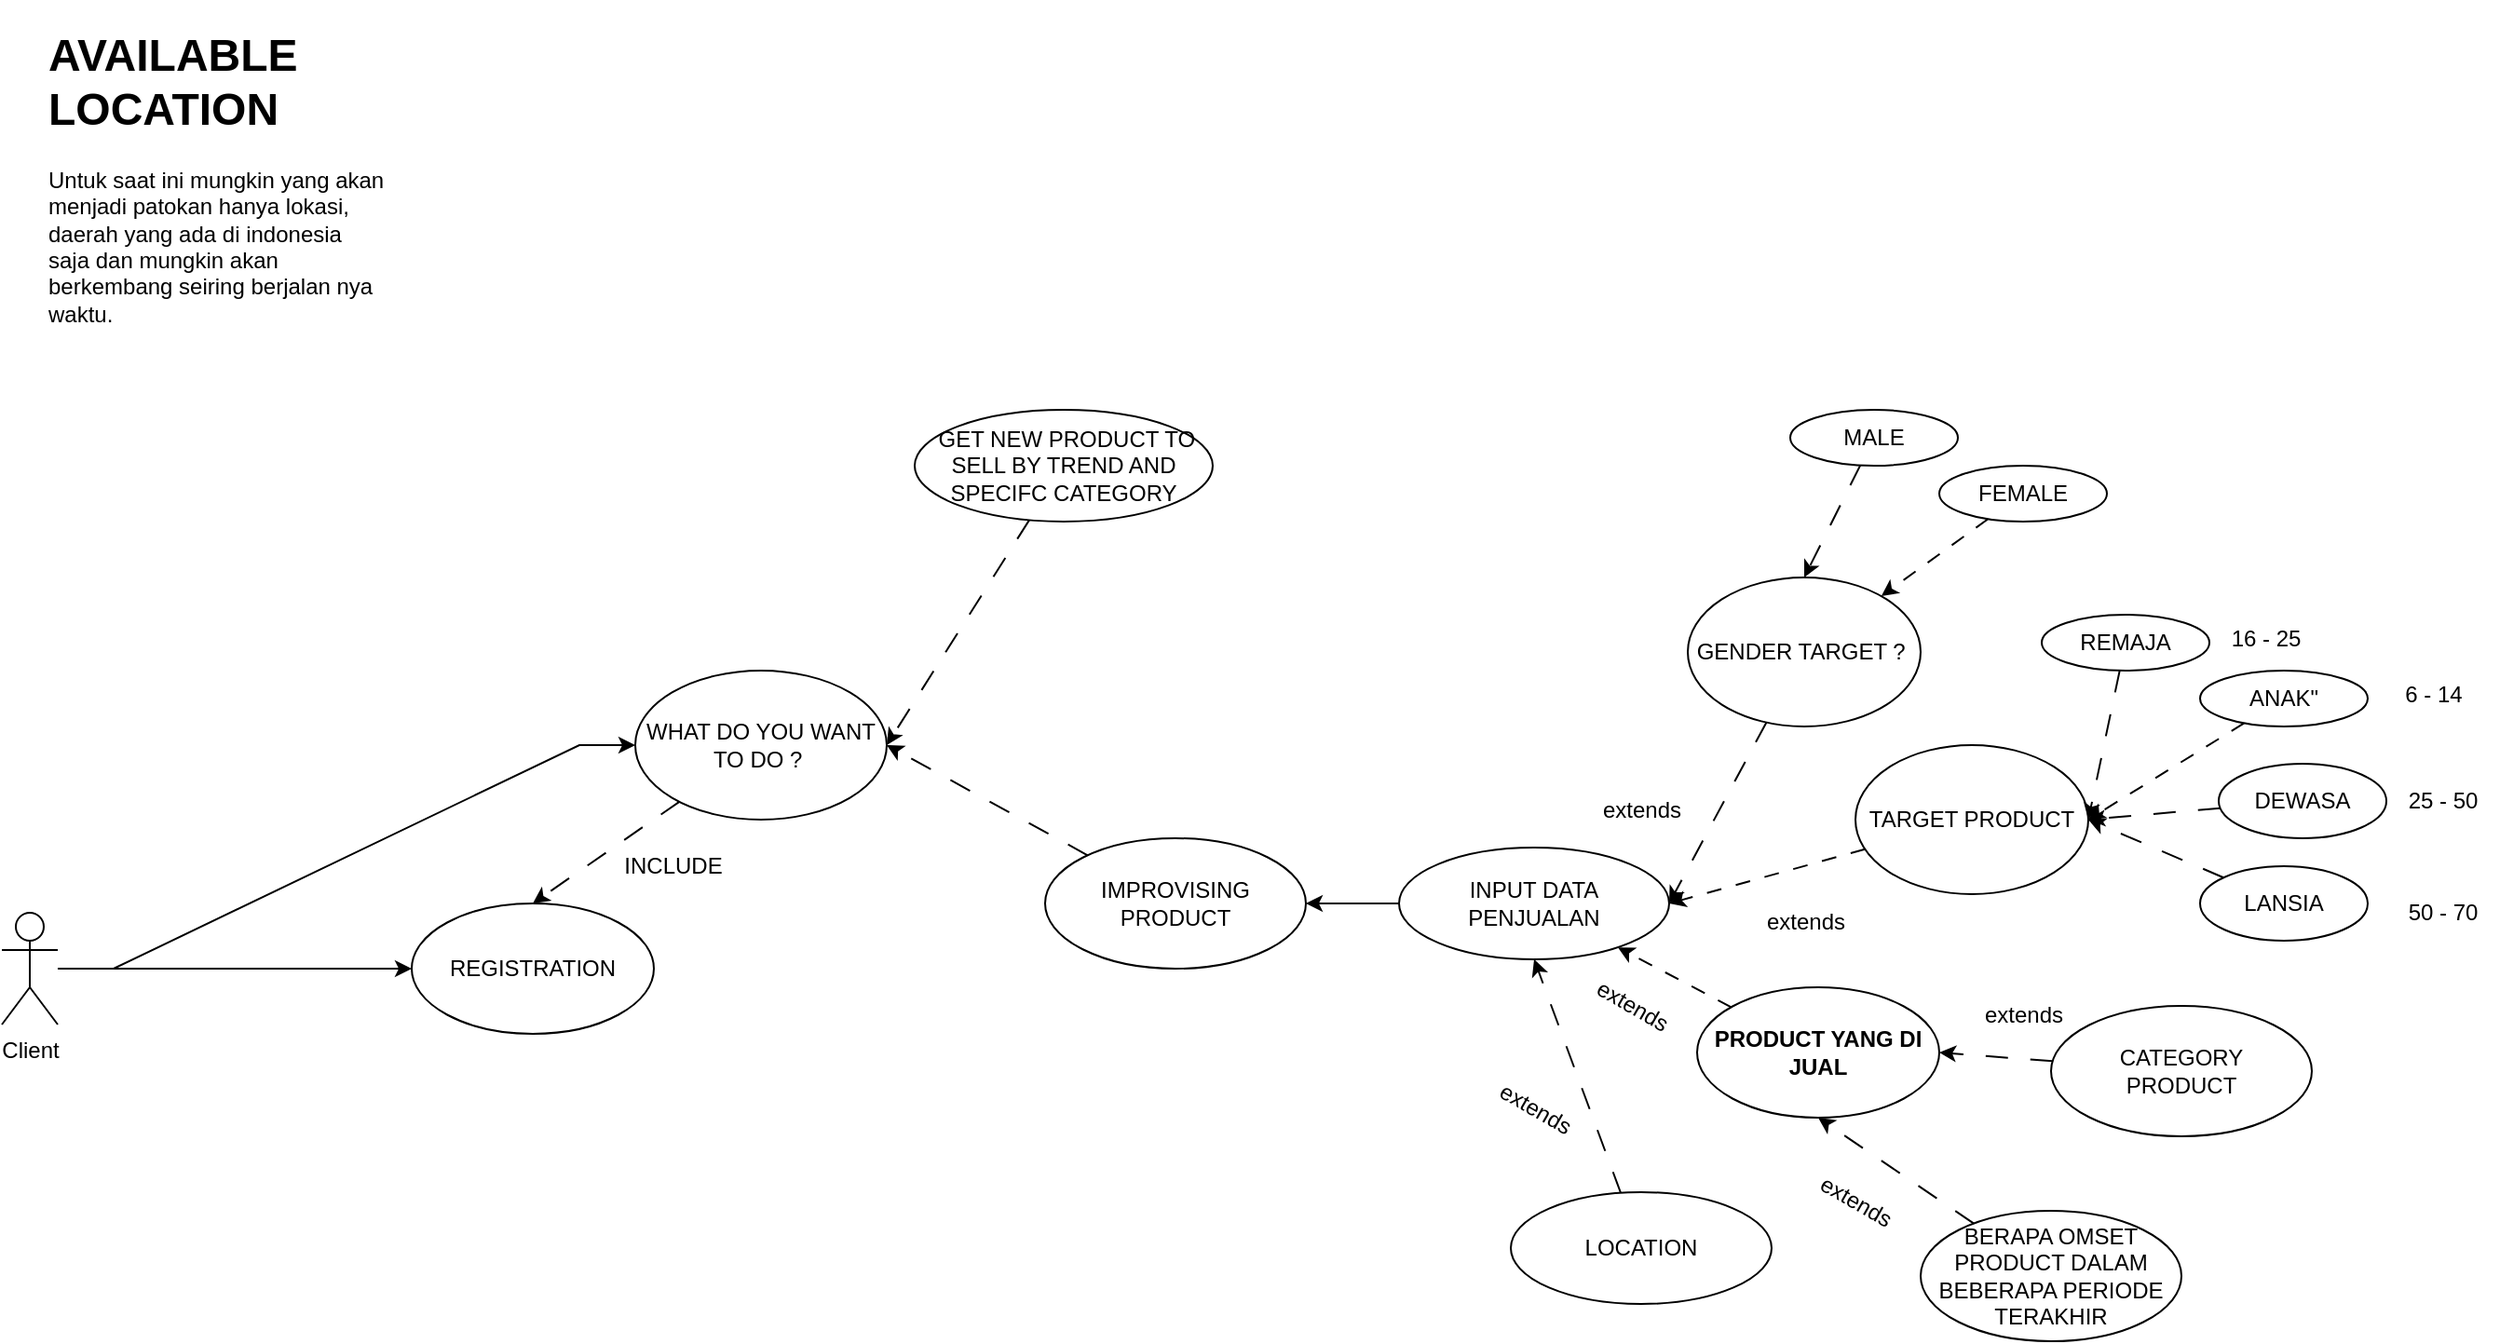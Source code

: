 <mxfile version="22.1.11" type="github">
  <diagram name="Page-1" id="ad3FV6mNwFpVg3R0Jud6">
    <mxGraphModel dx="1050" dy="1695" grid="1" gridSize="10" guides="1" tooltips="1" connect="1" arrows="1" fold="1" page="1" pageScale="1" pageWidth="850" pageHeight="1100" math="0" shadow="0">
      <root>
        <mxCell id="0" />
        <mxCell id="1" parent="0" />
        <mxCell id="M54d7UVdhKXqJrEmNsze-3" style="edgeStyle=orthogonalEdgeStyle;rounded=0;orthogonalLoop=1;jettySize=auto;html=1;entryX=0;entryY=0.5;entryDx=0;entryDy=0;" edge="1" parent="1" source="M54d7UVdhKXqJrEmNsze-1" target="M54d7UVdhKXqJrEmNsze-2">
          <mxGeometry relative="1" as="geometry" />
        </mxCell>
        <mxCell id="M54d7UVdhKXqJrEmNsze-29" style="rounded=0;orthogonalLoop=1;jettySize=auto;html=1;entryX=0;entryY=0.5;entryDx=0;entryDy=0;edgeStyle=entityRelationEdgeStyle;" edge="1" parent="1" source="M54d7UVdhKXqJrEmNsze-1" target="M54d7UVdhKXqJrEmNsze-27">
          <mxGeometry relative="1" as="geometry" />
        </mxCell>
        <mxCell id="M54d7UVdhKXqJrEmNsze-1" value="Client" style="shape=umlActor;verticalLabelPosition=bottom;verticalAlign=top;html=1;outlineConnect=0;" vertex="1" parent="1">
          <mxGeometry x="130" y="240" width="30" height="60" as="geometry" />
        </mxCell>
        <mxCell id="M54d7UVdhKXqJrEmNsze-2" value="REGISTRATION" style="ellipse;whiteSpace=wrap;html=1;" vertex="1" parent="1">
          <mxGeometry x="350" y="235" width="130" height="70" as="geometry" />
        </mxCell>
        <mxCell id="M54d7UVdhKXqJrEmNsze-38" value="" style="edgeStyle=orthogonalEdgeStyle;rounded=0;orthogonalLoop=1;jettySize=auto;html=1;" edge="1" parent="1" source="M54d7UVdhKXqJrEmNsze-6" target="M54d7UVdhKXqJrEmNsze-30">
          <mxGeometry relative="1" as="geometry" />
        </mxCell>
        <mxCell id="M54d7UVdhKXqJrEmNsze-6" value="INPUT DATA &lt;br&gt;PENJUALAN" style="ellipse;whiteSpace=wrap;html=1;" vertex="1" parent="1">
          <mxGeometry x="880" y="205" width="145" height="60" as="geometry" />
        </mxCell>
        <mxCell id="M54d7UVdhKXqJrEmNsze-26" style="rounded=0;orthogonalLoop=1;jettySize=auto;html=1;dashed=1;dashPattern=8 8;" edge="1" parent="1" source="M54d7UVdhKXqJrEmNsze-10" target="M54d7UVdhKXqJrEmNsze-6">
          <mxGeometry relative="1" as="geometry" />
        </mxCell>
        <mxCell id="M54d7UVdhKXqJrEmNsze-10" value="&lt;b&gt;PRODUCT YANG DI JUAL&lt;/b&gt;" style="ellipse;whiteSpace=wrap;html=1;" vertex="1" parent="1">
          <mxGeometry x="1040" y="280" width="130" height="70" as="geometry" />
        </mxCell>
        <mxCell id="M54d7UVdhKXqJrEmNsze-15" value="extends" style="text;html=1;align=center;verticalAlign=middle;resizable=0;points=[];autosize=1;strokeColor=none;fillColor=none;rotation=0;" vertex="1" parent="1">
          <mxGeometry x="1180" y="280" width="70" height="30" as="geometry" />
        </mxCell>
        <mxCell id="M54d7UVdhKXqJrEmNsze-21" value="&lt;h1&gt;AVAILABLE LOCATION&lt;/h1&gt;&lt;p&gt;Untuk saat ini mungkin yang akan menjadi patokan hanya lokasi, daerah yang ada di indonesia saja dan mungkin akan berkembang seiring berjalan nya waktu.&lt;/p&gt;" style="text;html=1;strokeColor=none;fillColor=none;spacing=5;spacingTop=-20;whiteSpace=wrap;overflow=hidden;rounded=0;" vertex="1" parent="1">
          <mxGeometry x="150" y="-240" width="190" height="180" as="geometry" />
        </mxCell>
        <mxCell id="M54d7UVdhKXqJrEmNsze-25" style="rounded=0;orthogonalLoop=1;jettySize=auto;html=1;dashed=1;dashPattern=12 12;entryX=1;entryY=0.5;entryDx=0;entryDy=0;" edge="1" parent="1" source="M54d7UVdhKXqJrEmNsze-24" target="M54d7UVdhKXqJrEmNsze-10">
          <mxGeometry relative="1" as="geometry" />
        </mxCell>
        <mxCell id="M54d7UVdhKXqJrEmNsze-24" value="CATEGORY &lt;br&gt;PRODUCT" style="ellipse;whiteSpace=wrap;html=1;" vertex="1" parent="1">
          <mxGeometry x="1230" y="290" width="140" height="70" as="geometry" />
        </mxCell>
        <mxCell id="M54d7UVdhKXqJrEmNsze-33" style="rounded=0;orthogonalLoop=1;jettySize=auto;html=1;entryX=0.5;entryY=0;entryDx=0;entryDy=0;dashed=1;dashPattern=12 12;" edge="1" parent="1" source="M54d7UVdhKXqJrEmNsze-27" target="M54d7UVdhKXqJrEmNsze-2">
          <mxGeometry relative="1" as="geometry" />
        </mxCell>
        <mxCell id="M54d7UVdhKXqJrEmNsze-27" value="WHAT DO YOU WANT TO DO ?&amp;nbsp;" style="ellipse;whiteSpace=wrap;html=1;" vertex="1" parent="1">
          <mxGeometry x="470" y="110" width="135" height="80" as="geometry" />
        </mxCell>
        <mxCell id="M54d7UVdhKXqJrEmNsze-32" style="rounded=0;orthogonalLoop=1;jettySize=auto;html=1;entryX=1;entryY=0.5;entryDx=0;entryDy=0;dashed=1;dashPattern=12 12;" edge="1" parent="1" source="M54d7UVdhKXqJrEmNsze-30" target="M54d7UVdhKXqJrEmNsze-27">
          <mxGeometry relative="1" as="geometry" />
        </mxCell>
        <mxCell id="M54d7UVdhKXqJrEmNsze-30" value="IMPROVISING PRODUCT" style="ellipse;whiteSpace=wrap;html=1;" vertex="1" parent="1">
          <mxGeometry x="690" y="200" width="140" height="70" as="geometry" />
        </mxCell>
        <mxCell id="M54d7UVdhKXqJrEmNsze-34" value="INCLUDE" style="text;html=1;align=center;verticalAlign=middle;resizable=0;points=[];autosize=1;strokeColor=none;fillColor=none;" vertex="1" parent="1">
          <mxGeometry x="450" y="200" width="80" height="30" as="geometry" />
        </mxCell>
        <mxCell id="M54d7UVdhKXqJrEmNsze-36" style="rounded=0;orthogonalLoop=1;jettySize=auto;html=1;entryX=1;entryY=0.5;entryDx=0;entryDy=0;dashed=1;dashPattern=12 12;" edge="1" parent="1" source="M54d7UVdhKXqJrEmNsze-35" target="M54d7UVdhKXqJrEmNsze-27">
          <mxGeometry relative="1" as="geometry" />
        </mxCell>
        <mxCell id="M54d7UVdhKXqJrEmNsze-35" value="&amp;nbsp;GET NEW PRODUCT TO SELL BY TREND AND SPECIFC CATEGORY" style="ellipse;whiteSpace=wrap;html=1;" vertex="1" parent="1">
          <mxGeometry x="620" y="-30" width="160" height="60" as="geometry" />
        </mxCell>
        <mxCell id="M54d7UVdhKXqJrEmNsze-39" value="extends" style="text;html=1;align=center;verticalAlign=middle;resizable=0;points=[];autosize=1;strokeColor=none;fillColor=none;rotation=30;" vertex="1" parent="1">
          <mxGeometry x="970" y="275" width="70" height="30" as="geometry" />
        </mxCell>
        <mxCell id="M54d7UVdhKXqJrEmNsze-41" style="rounded=0;orthogonalLoop=1;jettySize=auto;html=1;entryX=0.5;entryY=1;entryDx=0;entryDy=0;dashed=1;dashPattern=12 12;" edge="1" parent="1" source="M54d7UVdhKXqJrEmNsze-40" target="M54d7UVdhKXqJrEmNsze-10">
          <mxGeometry relative="1" as="geometry" />
        </mxCell>
        <mxCell id="M54d7UVdhKXqJrEmNsze-40" value="BERAPA OMSET PRODUCT DALAM BEBERAPA PERIODE TERAKHIR" style="ellipse;whiteSpace=wrap;html=1;" vertex="1" parent="1">
          <mxGeometry x="1160" y="400" width="140" height="70" as="geometry" />
        </mxCell>
        <mxCell id="M54d7UVdhKXqJrEmNsze-42" value="extends" style="text;html=1;align=center;verticalAlign=middle;resizable=0;points=[];autosize=1;strokeColor=none;fillColor=none;rotation=30;" vertex="1" parent="1">
          <mxGeometry x="1090" y="380" width="70" height="30" as="geometry" />
        </mxCell>
        <mxCell id="M54d7UVdhKXqJrEmNsze-46" style="rounded=0;orthogonalLoop=1;jettySize=auto;html=1;entryX=1;entryY=0.5;entryDx=0;entryDy=0;dashed=1;dashPattern=8 8;" edge="1" parent="1" source="M54d7UVdhKXqJrEmNsze-44" target="M54d7UVdhKXqJrEmNsze-6">
          <mxGeometry relative="1" as="geometry" />
        </mxCell>
        <mxCell id="M54d7UVdhKXqJrEmNsze-44" value="TARGET PRODUCT" style="ellipse;whiteSpace=wrap;html=1;" vertex="1" parent="1">
          <mxGeometry x="1125" y="150" width="125" height="80" as="geometry" />
        </mxCell>
        <mxCell id="M54d7UVdhKXqJrEmNsze-49" style="rounded=0;orthogonalLoop=1;jettySize=auto;html=1;entryX=1;entryY=0.5;entryDx=0;entryDy=0;dashed=1;dashPattern=8 8;" edge="1" parent="1" source="M54d7UVdhKXqJrEmNsze-48" target="M54d7UVdhKXqJrEmNsze-44">
          <mxGeometry relative="1" as="geometry" />
        </mxCell>
        <mxCell id="M54d7UVdhKXqJrEmNsze-48" value="ANAK&quot;" style="ellipse;whiteSpace=wrap;html=1;" vertex="1" parent="1">
          <mxGeometry x="1310" y="110" width="90" height="30" as="geometry" />
        </mxCell>
        <mxCell id="M54d7UVdhKXqJrEmNsze-51" style="rounded=0;orthogonalLoop=1;jettySize=auto;html=1;entryX=1;entryY=0.5;entryDx=0;entryDy=0;dashed=1;dashPattern=12 12;" edge="1" parent="1" source="M54d7UVdhKXqJrEmNsze-50" target="M54d7UVdhKXqJrEmNsze-44">
          <mxGeometry relative="1" as="geometry" />
        </mxCell>
        <mxCell id="M54d7UVdhKXqJrEmNsze-50" value="DEWASA" style="ellipse;whiteSpace=wrap;html=1;" vertex="1" parent="1">
          <mxGeometry x="1320" y="160" width="90" height="40" as="geometry" />
        </mxCell>
        <mxCell id="M54d7UVdhKXqJrEmNsze-53" style="rounded=0;orthogonalLoop=1;jettySize=auto;html=1;entryX=1;entryY=0.5;entryDx=0;entryDy=0;dashed=1;dashPattern=12 12;" edge="1" parent="1" source="M54d7UVdhKXqJrEmNsze-52" target="M54d7UVdhKXqJrEmNsze-44">
          <mxGeometry relative="1" as="geometry" />
        </mxCell>
        <mxCell id="M54d7UVdhKXqJrEmNsze-52" value="LANSIA" style="ellipse;whiteSpace=wrap;html=1;" vertex="1" parent="1">
          <mxGeometry x="1310" y="215" width="90" height="40" as="geometry" />
        </mxCell>
        <mxCell id="M54d7UVdhKXqJrEmNsze-54" value="6 - 14" style="text;html=1;align=center;verticalAlign=middle;resizable=0;points=[];autosize=1;strokeColor=none;fillColor=none;" vertex="1" parent="1">
          <mxGeometry x="1410" y="108" width="50" height="30" as="geometry" />
        </mxCell>
        <mxCell id="M54d7UVdhKXqJrEmNsze-55" value="25 - 50" style="text;html=1;align=center;verticalAlign=middle;resizable=0;points=[];autosize=1;strokeColor=none;fillColor=none;" vertex="1" parent="1">
          <mxGeometry x="1410" y="165" width="60" height="30" as="geometry" />
        </mxCell>
        <mxCell id="M54d7UVdhKXqJrEmNsze-56" value="50 - 70" style="text;html=1;align=center;verticalAlign=middle;resizable=0;points=[];autosize=1;strokeColor=none;fillColor=none;" vertex="1" parent="1">
          <mxGeometry x="1410" y="225" width="60" height="30" as="geometry" />
        </mxCell>
        <mxCell id="M54d7UVdhKXqJrEmNsze-58" style="rounded=0;orthogonalLoop=1;jettySize=auto;html=1;entryX=1;entryY=0.5;entryDx=0;entryDy=0;dashed=1;dashPattern=12 12;" edge="1" parent="1" source="M54d7UVdhKXqJrEmNsze-57" target="M54d7UVdhKXqJrEmNsze-44">
          <mxGeometry relative="1" as="geometry" />
        </mxCell>
        <mxCell id="M54d7UVdhKXqJrEmNsze-57" value="REMAJA" style="ellipse;whiteSpace=wrap;html=1;" vertex="1" parent="1">
          <mxGeometry x="1225" y="80" width="90" height="30" as="geometry" />
        </mxCell>
        <mxCell id="M54d7UVdhKXqJrEmNsze-60" value="16 - 25" style="text;html=1;align=center;verticalAlign=middle;resizable=0;points=[];autosize=1;strokeColor=none;fillColor=none;" vertex="1" parent="1">
          <mxGeometry x="1315" y="78" width="60" height="30" as="geometry" />
        </mxCell>
        <mxCell id="M54d7UVdhKXqJrEmNsze-62" style="rounded=0;orthogonalLoop=1;jettySize=auto;html=1;entryX=1;entryY=0.5;entryDx=0;entryDy=0;dashed=1;dashPattern=12 12;" edge="1" parent="1" source="M54d7UVdhKXqJrEmNsze-61" target="M54d7UVdhKXqJrEmNsze-6">
          <mxGeometry relative="1" as="geometry" />
        </mxCell>
        <mxCell id="M54d7UVdhKXqJrEmNsze-61" value="GENDER TARGET ?&amp;nbsp;" style="ellipse;whiteSpace=wrap;html=1;" vertex="1" parent="1">
          <mxGeometry x="1035" y="60" width="125" height="80" as="geometry" />
        </mxCell>
        <mxCell id="M54d7UVdhKXqJrEmNsze-66" style="rounded=0;orthogonalLoop=1;jettySize=auto;html=1;entryX=0.5;entryY=0;entryDx=0;entryDy=0;dashed=1;dashPattern=12 12;" edge="1" parent="1" source="M54d7UVdhKXqJrEmNsze-63" target="M54d7UVdhKXqJrEmNsze-61">
          <mxGeometry relative="1" as="geometry" />
        </mxCell>
        <mxCell id="M54d7UVdhKXqJrEmNsze-63" value="MALE" style="ellipse;whiteSpace=wrap;html=1;" vertex="1" parent="1">
          <mxGeometry x="1090" y="-30" width="90" height="30" as="geometry" />
        </mxCell>
        <mxCell id="M54d7UVdhKXqJrEmNsze-65" style="rounded=0;orthogonalLoop=1;jettySize=auto;html=1;dashed=1;dashPattern=8 8;" edge="1" parent="1" source="M54d7UVdhKXqJrEmNsze-64" target="M54d7UVdhKXqJrEmNsze-61">
          <mxGeometry relative="1" as="geometry" />
        </mxCell>
        <mxCell id="M54d7UVdhKXqJrEmNsze-64" value="FEMALE" style="ellipse;whiteSpace=wrap;html=1;" vertex="1" parent="1">
          <mxGeometry x="1170" width="90" height="30" as="geometry" />
        </mxCell>
        <mxCell id="M54d7UVdhKXqJrEmNsze-68" style="rounded=0;orthogonalLoop=1;jettySize=auto;html=1;entryX=0.5;entryY=1;entryDx=0;entryDy=0;dashed=1;dashPattern=12 12;" edge="1" parent="1" source="M54d7UVdhKXqJrEmNsze-67" target="M54d7UVdhKXqJrEmNsze-6">
          <mxGeometry relative="1" as="geometry" />
        </mxCell>
        <mxCell id="M54d7UVdhKXqJrEmNsze-67" value="LOCATION" style="ellipse;whiteSpace=wrap;html=1;" vertex="1" parent="1">
          <mxGeometry x="940" y="390" width="140" height="60" as="geometry" />
        </mxCell>
        <mxCell id="M54d7UVdhKXqJrEmNsze-69" value="extends" style="text;html=1;align=center;verticalAlign=middle;resizable=0;points=[];autosize=1;strokeColor=none;fillColor=none;rotation=30;" vertex="1" parent="1">
          <mxGeometry x="917.5" y="330" width="70" height="30" as="geometry" />
        </mxCell>
        <mxCell id="M54d7UVdhKXqJrEmNsze-71" value="extends" style="text;html=1;align=center;verticalAlign=middle;resizable=0;points=[];autosize=1;strokeColor=none;fillColor=none;rotation=0;" vertex="1" parent="1">
          <mxGeometry x="975" y="170" width="70" height="30" as="geometry" />
        </mxCell>
        <mxCell id="M54d7UVdhKXqJrEmNsze-72" value="extends" style="text;html=1;align=center;verticalAlign=middle;resizable=0;points=[];autosize=1;strokeColor=none;fillColor=none;rotation=0;" vertex="1" parent="1">
          <mxGeometry x="1062.5" y="230" width="70" height="30" as="geometry" />
        </mxCell>
      </root>
    </mxGraphModel>
  </diagram>
</mxfile>
